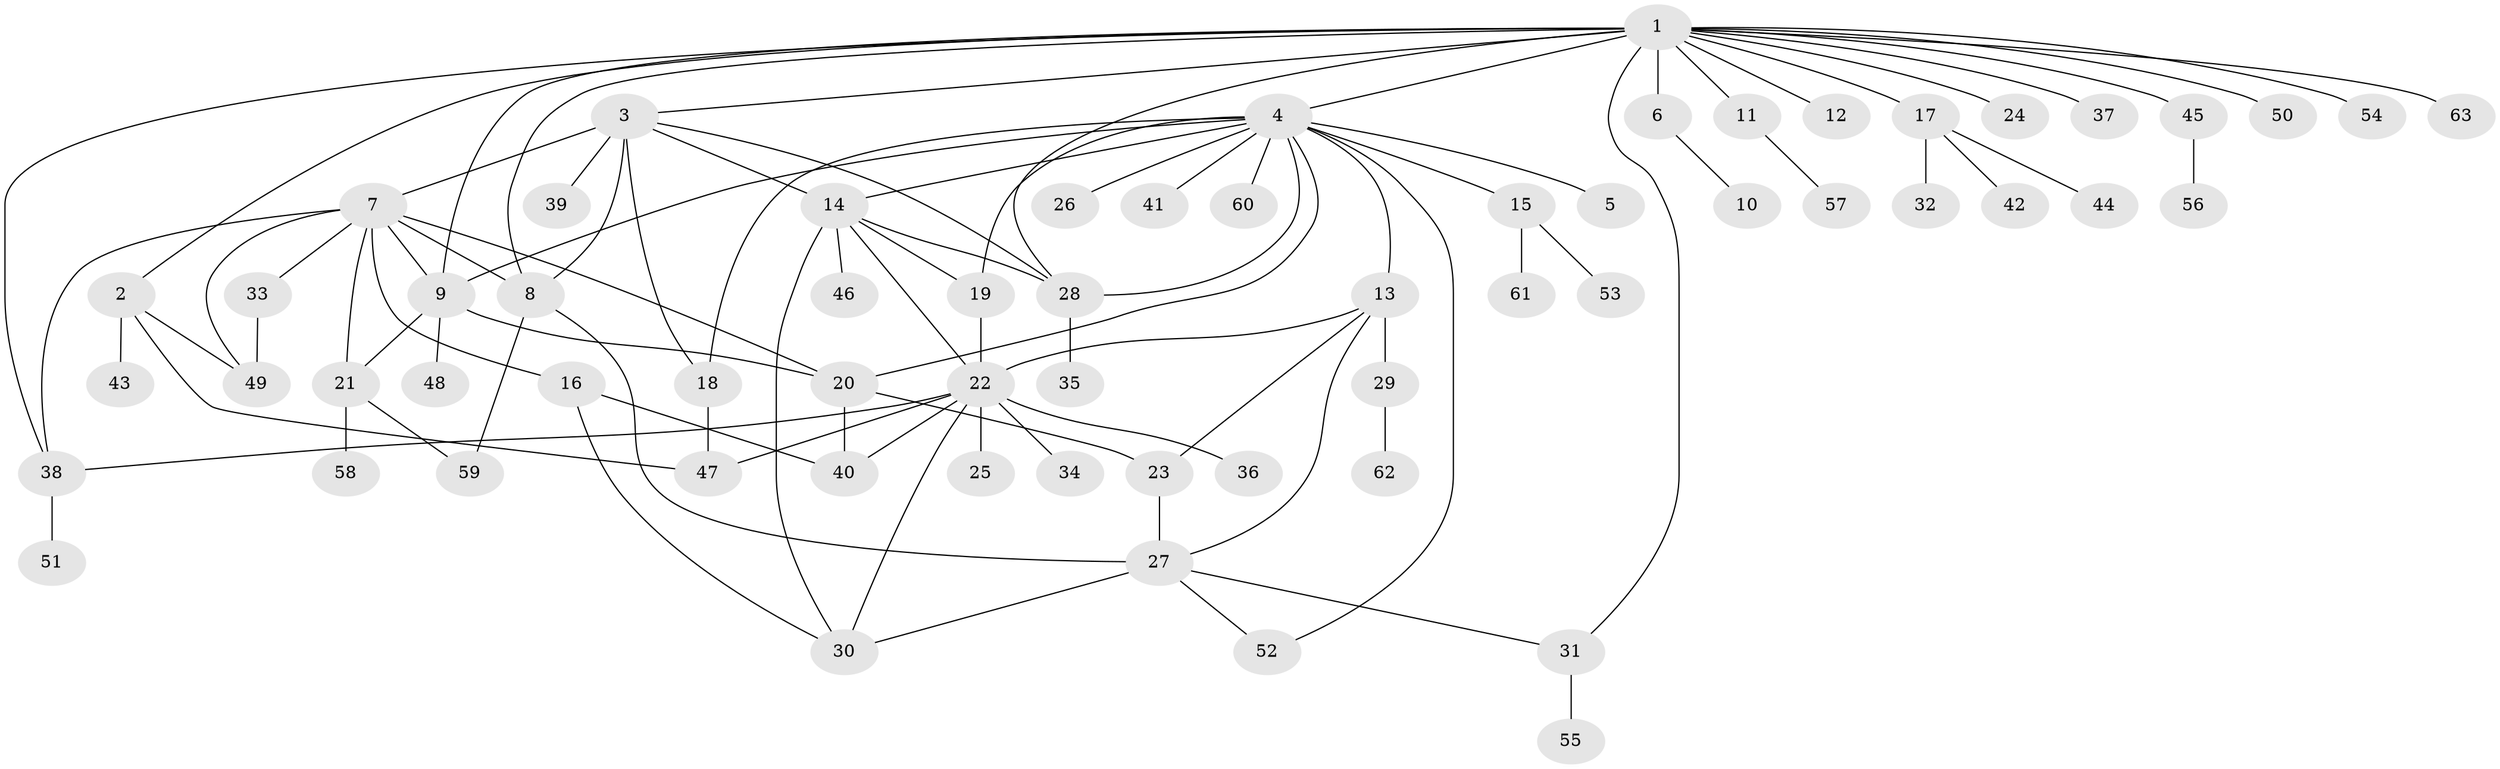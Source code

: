 // original degree distribution, {21: 0.008, 5: 0.064, 10: 0.024, 15: 0.016, 2: 0.184, 3: 0.064, 1: 0.552, 6: 0.008, 4: 0.056, 8: 0.024}
// Generated by graph-tools (version 1.1) at 2025/50/03/04/25 22:50:06]
// undirected, 63 vertices, 94 edges
graph export_dot {
  node [color=gray90,style=filled];
  1;
  2;
  3;
  4;
  5;
  6;
  7;
  8;
  9;
  10;
  11;
  12;
  13;
  14;
  15;
  16;
  17;
  18;
  19;
  20;
  21;
  22;
  23;
  24;
  25;
  26;
  27;
  28;
  29;
  30;
  31;
  32;
  33;
  34;
  35;
  36;
  37;
  38;
  39;
  40;
  41;
  42;
  43;
  44;
  45;
  46;
  47;
  48;
  49;
  50;
  51;
  52;
  53;
  54;
  55;
  56;
  57;
  58;
  59;
  60;
  61;
  62;
  63;
  1 -- 2 [weight=1.0];
  1 -- 3 [weight=1.0];
  1 -- 4 [weight=1.0];
  1 -- 6 [weight=1.0];
  1 -- 8 [weight=1.0];
  1 -- 9 [weight=1.0];
  1 -- 11 [weight=1.0];
  1 -- 12 [weight=1.0];
  1 -- 17 [weight=1.0];
  1 -- 24 [weight=1.0];
  1 -- 28 [weight=2.0];
  1 -- 31 [weight=1.0];
  1 -- 37 [weight=1.0];
  1 -- 38 [weight=1.0];
  1 -- 45 [weight=1.0];
  1 -- 50 [weight=1.0];
  1 -- 54 [weight=1.0];
  1 -- 63 [weight=1.0];
  2 -- 43 [weight=1.0];
  2 -- 47 [weight=1.0];
  2 -- 49 [weight=1.0];
  3 -- 7 [weight=1.0];
  3 -- 8 [weight=1.0];
  3 -- 14 [weight=1.0];
  3 -- 18 [weight=1.0];
  3 -- 28 [weight=1.0];
  3 -- 39 [weight=3.0];
  4 -- 5 [weight=1.0];
  4 -- 9 [weight=1.0];
  4 -- 13 [weight=1.0];
  4 -- 14 [weight=1.0];
  4 -- 15 [weight=1.0];
  4 -- 18 [weight=1.0];
  4 -- 19 [weight=1.0];
  4 -- 20 [weight=1.0];
  4 -- 26 [weight=1.0];
  4 -- 28 [weight=1.0];
  4 -- 41 [weight=1.0];
  4 -- 52 [weight=1.0];
  4 -- 60 [weight=1.0];
  6 -- 10 [weight=1.0];
  7 -- 8 [weight=1.0];
  7 -- 9 [weight=6.0];
  7 -- 16 [weight=1.0];
  7 -- 20 [weight=1.0];
  7 -- 21 [weight=1.0];
  7 -- 33 [weight=1.0];
  7 -- 38 [weight=1.0];
  7 -- 49 [weight=1.0];
  8 -- 27 [weight=1.0];
  8 -- 59 [weight=1.0];
  9 -- 20 [weight=1.0];
  9 -- 21 [weight=1.0];
  9 -- 48 [weight=1.0];
  11 -- 57 [weight=1.0];
  13 -- 22 [weight=1.0];
  13 -- 23 [weight=1.0];
  13 -- 27 [weight=1.0];
  13 -- 29 [weight=5.0];
  14 -- 19 [weight=1.0];
  14 -- 22 [weight=1.0];
  14 -- 28 [weight=1.0];
  14 -- 30 [weight=1.0];
  14 -- 46 [weight=2.0];
  15 -- 53 [weight=1.0];
  15 -- 61 [weight=1.0];
  16 -- 30 [weight=1.0];
  16 -- 40 [weight=2.0];
  17 -- 32 [weight=1.0];
  17 -- 42 [weight=1.0];
  17 -- 44 [weight=1.0];
  18 -- 47 [weight=5.0];
  19 -- 22 [weight=1.0];
  20 -- 23 [weight=1.0];
  20 -- 40 [weight=1.0];
  21 -- 58 [weight=1.0];
  21 -- 59 [weight=1.0];
  22 -- 25 [weight=1.0];
  22 -- 30 [weight=1.0];
  22 -- 34 [weight=3.0];
  22 -- 36 [weight=1.0];
  22 -- 38 [weight=1.0];
  22 -- 40 [weight=1.0];
  22 -- 47 [weight=1.0];
  23 -- 27 [weight=5.0];
  27 -- 30 [weight=1.0];
  27 -- 31 [weight=1.0];
  27 -- 52 [weight=1.0];
  28 -- 35 [weight=3.0];
  29 -- 62 [weight=1.0];
  31 -- 55 [weight=1.0];
  33 -- 49 [weight=1.0];
  38 -- 51 [weight=1.0];
  45 -- 56 [weight=1.0];
}
